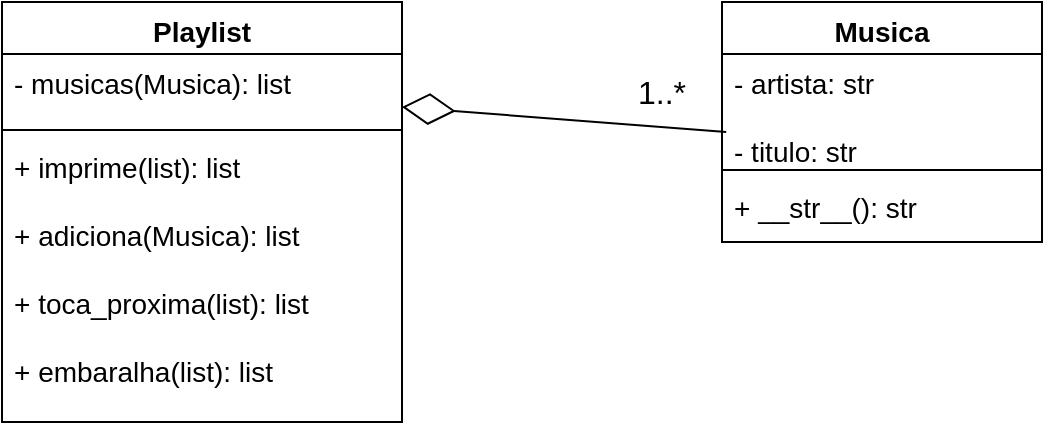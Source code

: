 <mxfile version="15.7.3" type="device"><diagram id="In0JDPoPB8EWWvoDyKO0" name="Page-1"><mxGraphModel dx="551" dy="701" grid="1" gridSize="10" guides="1" tooltips="1" connect="1" arrows="1" fold="1" page="1" pageScale="1" pageWidth="827" pageHeight="1169" math="0" shadow="0"><root><mxCell id="0"/><mxCell id="1" parent="0"/><mxCell id="z-KEeglOKWxvhP-E-Qmb-1" value="Musica" style="swimlane;fontStyle=1;align=center;verticalAlign=top;childLayout=stackLayout;horizontal=1;startSize=26;horizontalStack=0;resizeParent=1;resizeParentMax=0;resizeLast=0;collapsible=1;marginBottom=0;fontSize=14;" vertex="1" parent="1"><mxGeometry x="520" y="210" width="160" height="120" as="geometry"/></mxCell><mxCell id="z-KEeglOKWxvhP-E-Qmb-2" value="- artista: str&#xA;&#xA;- titulo: str" style="text;strokeColor=none;fillColor=none;align=left;verticalAlign=top;spacingLeft=4;spacingRight=4;overflow=hidden;rotatable=0;points=[[0,0.5],[1,0.5]];portConstraint=eastwest;fontSize=14;" vertex="1" parent="z-KEeglOKWxvhP-E-Qmb-1"><mxGeometry y="26" width="160" height="54" as="geometry"/></mxCell><mxCell id="z-KEeglOKWxvhP-E-Qmb-3" value="" style="line;strokeWidth=1;fillColor=none;align=left;verticalAlign=middle;spacingTop=-1;spacingLeft=3;spacingRight=3;rotatable=0;labelPosition=right;points=[];portConstraint=eastwest;fontSize=14;" vertex="1" parent="z-KEeglOKWxvhP-E-Qmb-1"><mxGeometry y="80" width="160" height="8" as="geometry"/></mxCell><mxCell id="z-KEeglOKWxvhP-E-Qmb-4" value="+ __str__(): str" style="text;strokeColor=none;fillColor=none;align=left;verticalAlign=top;spacingLeft=4;spacingRight=4;overflow=hidden;rotatable=0;points=[[0,0.5],[1,0.5]];portConstraint=eastwest;fontSize=14;" vertex="1" parent="z-KEeglOKWxvhP-E-Qmb-1"><mxGeometry y="88" width="160" height="32" as="geometry"/></mxCell><mxCell id="z-KEeglOKWxvhP-E-Qmb-5" value="Playlist" style="swimlane;fontStyle=1;align=center;verticalAlign=top;childLayout=stackLayout;horizontal=1;startSize=26;horizontalStack=0;resizeParent=1;resizeParentMax=0;resizeLast=0;collapsible=1;marginBottom=0;fontSize=14;" vertex="1" parent="1"><mxGeometry x="160" y="210" width="200" height="210" as="geometry"/></mxCell><mxCell id="z-KEeglOKWxvhP-E-Qmb-6" value="- musicas(Musica): list" style="text;strokeColor=none;fillColor=none;align=left;verticalAlign=top;spacingLeft=4;spacingRight=4;overflow=hidden;rotatable=0;points=[[0,0.5],[1,0.5]];portConstraint=eastwest;fontSize=14;" vertex="1" parent="z-KEeglOKWxvhP-E-Qmb-5"><mxGeometry y="26" width="200" height="34" as="geometry"/></mxCell><mxCell id="z-KEeglOKWxvhP-E-Qmb-7" value="" style="line;strokeWidth=1;fillColor=none;align=left;verticalAlign=middle;spacingTop=-1;spacingLeft=3;spacingRight=3;rotatable=0;labelPosition=right;points=[];portConstraint=eastwest;fontSize=14;" vertex="1" parent="z-KEeglOKWxvhP-E-Qmb-5"><mxGeometry y="60" width="200" height="8" as="geometry"/></mxCell><mxCell id="z-KEeglOKWxvhP-E-Qmb-8" value="+ imprime(list): list&#xA;&#xA;+ adiciona(Musica): list&#xA;&#xA;+ toca_proxima(list): list&#xA;&#xA;+ embaralha(list): list" style="text;strokeColor=none;fillColor=none;align=left;verticalAlign=top;spacingLeft=4;spacingRight=4;overflow=hidden;rotatable=0;points=[[0,0.5],[1,0.5]];portConstraint=eastwest;fontSize=14;" vertex="1" parent="z-KEeglOKWxvhP-E-Qmb-5"><mxGeometry y="68" width="200" height="142" as="geometry"/></mxCell><mxCell id="z-KEeglOKWxvhP-E-Qmb-9" value="" style="endArrow=diamondThin;endFill=0;endSize=24;html=1;rounded=0;exitX=0.013;exitY=0.722;exitDx=0;exitDy=0;exitPerimeter=0;entryX=1;entryY=0.25;entryDx=0;entryDy=0;" edge="1" parent="1" source="z-KEeglOKWxvhP-E-Qmb-2" target="z-KEeglOKWxvhP-E-Qmb-5"><mxGeometry width="160" relative="1" as="geometry"><mxPoint x="320" y="410" as="sourcePoint"/><mxPoint x="480" y="410" as="targetPoint"/></mxGeometry></mxCell><mxCell id="z-KEeglOKWxvhP-E-Qmb-10" value="1..*" style="text;html=1;strokeColor=none;fillColor=none;align=center;verticalAlign=middle;whiteSpace=wrap;rounded=0;fontSize=16;" vertex="1" parent="1"><mxGeometry x="460" y="240" width="60" height="30" as="geometry"/></mxCell></root></mxGraphModel></diagram></mxfile>